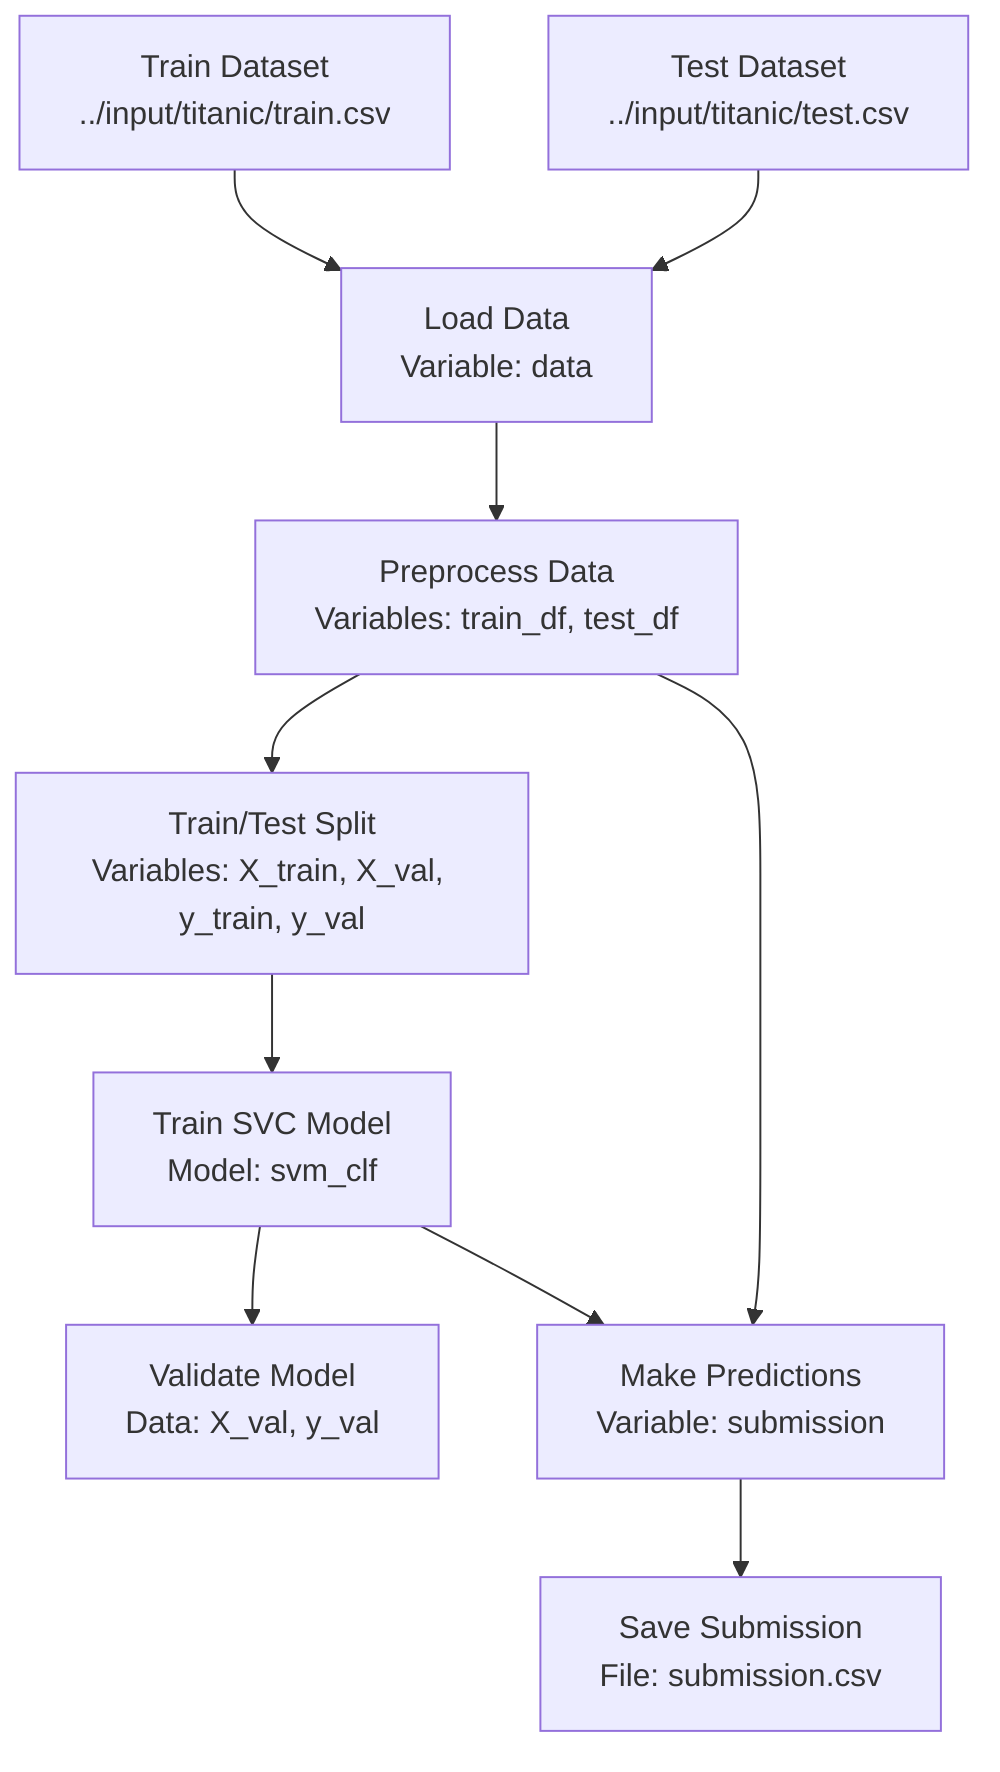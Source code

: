 flowchart TD
    %% Data Sources
    A[Train Dataset\n../input/titanic/train.csv] --> B[Load Data\nVariable: data]
    C[Test Dataset\n../input/titanic/test.csv] --> B
    
    %% Preprocessing
    B --> D[Preprocess Data\nVariables: train_df, test_df]

    %% Split Data
    D --> E[Train/Test Split\nVariables: X_train, X_val, y_train, y_val]

    %% Model Training
    E --> F[Train SVC Model\nModel: svm_clf]
    %% Comment: Support Vector Classifier with C=4.32876

    %% Model Validation
    F --> G[Validate Model\nData: X_val, y_val]

    %% Use Model for Prediction
    F --> H[Make Predictions\nVariable: submission]
    D --> H

    %% Save Results
    H --> I[Save Submission\nFile: submission.csv]